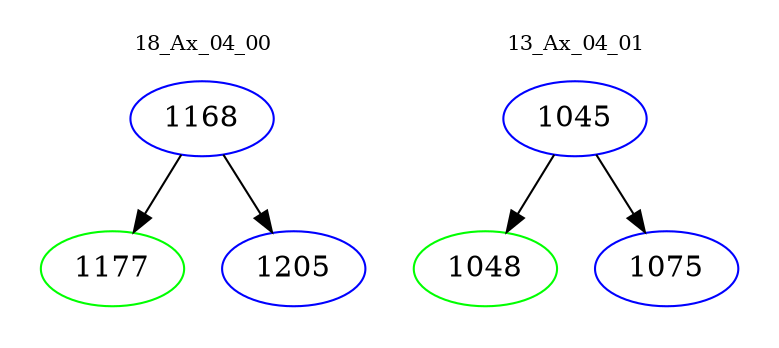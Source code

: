 digraph{
subgraph cluster_0 {
color = white
label = "18_Ax_04_00";
fontsize=10;
T0_1168 [label="1168", color="blue"]
T0_1168 -> T0_1177 [color="black"]
T0_1177 [label="1177", color="green"]
T0_1168 -> T0_1205 [color="black"]
T0_1205 [label="1205", color="blue"]
}
subgraph cluster_1 {
color = white
label = "13_Ax_04_01";
fontsize=10;
T1_1045 [label="1045", color="blue"]
T1_1045 -> T1_1048 [color="black"]
T1_1048 [label="1048", color="green"]
T1_1045 -> T1_1075 [color="black"]
T1_1075 [label="1075", color="blue"]
}
}
